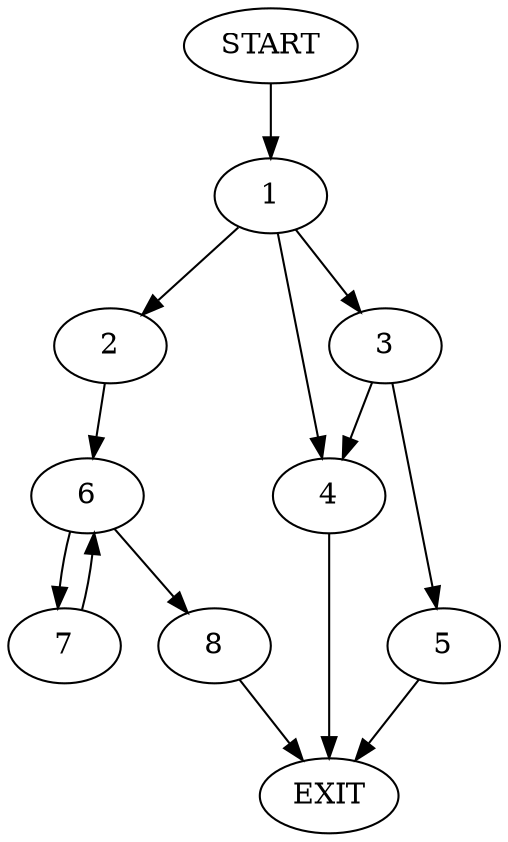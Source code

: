 digraph {
0 [label="START"]
9 [label="EXIT"]
0 -> 1
1 -> 2
1 -> 3
1 -> 4
4 -> 9
3 -> 5
3 -> 4
2 -> 6
6 -> 7
6 -> 8
7 -> 6
8 -> 9
5 -> 9
}
